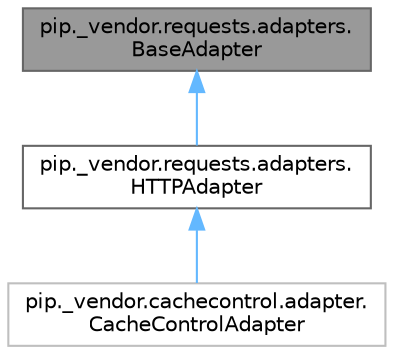 digraph "pip._vendor.requests.adapters.BaseAdapter"
{
 // LATEX_PDF_SIZE
  bgcolor="transparent";
  edge [fontname=Helvetica,fontsize=10,labelfontname=Helvetica,labelfontsize=10];
  node [fontname=Helvetica,fontsize=10,shape=box,height=0.2,width=0.4];
  Node1 [id="Node000001",label="pip._vendor.requests.adapters.\lBaseAdapter",height=0.2,width=0.4,color="gray40", fillcolor="grey60", style="filled", fontcolor="black",tooltip=" "];
  Node1 -> Node2 [id="edge1_Node000001_Node000002",dir="back",color="steelblue1",style="solid",tooltip=" "];
  Node2 [id="Node000002",label="pip._vendor.requests.adapters.\lHTTPAdapter",height=0.2,width=0.4,color="gray40", fillcolor="white", style="filled",URL="$d3/d83/classpip_1_1__vendor_1_1requests_1_1adapters_1_1HTTPAdapter.html",tooltip=" "];
  Node2 -> Node3 [id="edge2_Node000002_Node000003",dir="back",color="steelblue1",style="solid",tooltip=" "];
  Node3 [id="Node000003",label="pip._vendor.cachecontrol.adapter.\lCacheControlAdapter",height=0.2,width=0.4,color="grey75", fillcolor="white", style="filled",URL="$da/de1/classpip_1_1__vendor_1_1cachecontrol_1_1adapter_1_1CacheControlAdapter.html",tooltip=" "];
}
